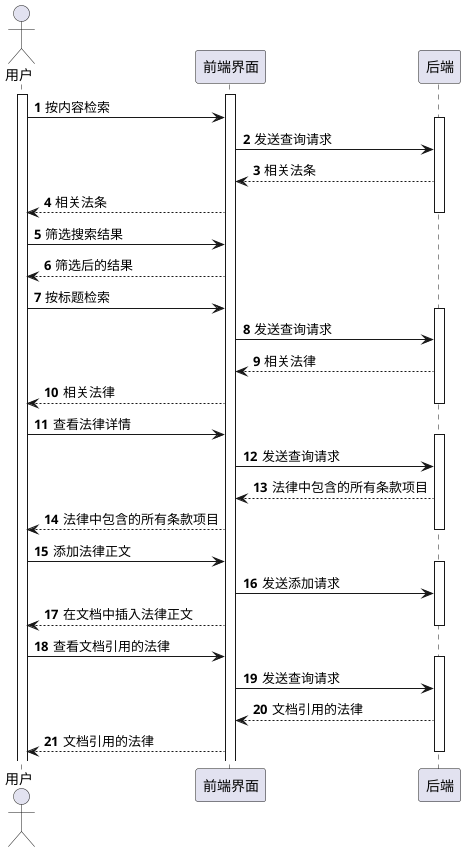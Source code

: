 @startuml
'https://plantuml.com/sequence-diagram

autonumber

actor 用户
participant 前端界面
participant 后端
activate 用户
activate 前端界面

用户 -> 前端界面: 按内容检索
activate 后端
前端界面 -> 后端: 发送查询请求
后端 --> 前端界面: 相关法条
前端界面 --> 用户: 相关法条
deactivate 后端

用户 -> 前端界面: 筛选搜索结果
前端界面 --> 用户: 筛选后的结果

用户 -> 前端界面: 按标题检索
activate 后端
前端界面 -> 后端: 发送查询请求
后端 --> 前端界面: 相关法律
前端界面 --> 用户: 相关法律
deactivate 后端

用户 -> 前端界面: 查看法律详情
activate 后端
前端界面 -> 后端: 发送查询请求
后端 --> 前端界面: 法律中包含的所有条款项目
前端界面 --> 用户: 法律中包含的所有条款项目
deactivate 后端

用户 -> 前端界面: 添加法律正文
activate 后端
前端界面 -> 后端: 发送添加请求
前端界面 --> 用户: 在文档中插入法律正文
deactivate 后端

用户 -> 前端界面: 查看文档引用的法律
activate 后端
前端界面 -> 后端: 发送查询请求
后端 --> 前端界面: 文档引用的法律
前端界面 --> 用户: 文档引用的法律
deactivate 后端

@enduml